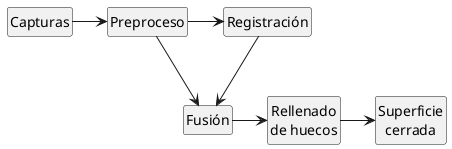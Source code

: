 @startuml
	skinparam monochrome true
	skinparam shadowing false
	skinparam defaultFontName "Latin Modern Roman"
	'skinparam defaultFontSize 8
	'skinparam dpi 300
	hide circle
	hide empty members

	class Capturas{}

	Capturas -> Preproceso
	Preproceso -> Registración
	Registración --> Fusión
	Preproceso -> Fusión
	Fusión -> "Rellenado\nde huecos"
	"Rellenado\nde huecos" -> "Superficie\ncerrada"
@enduml
